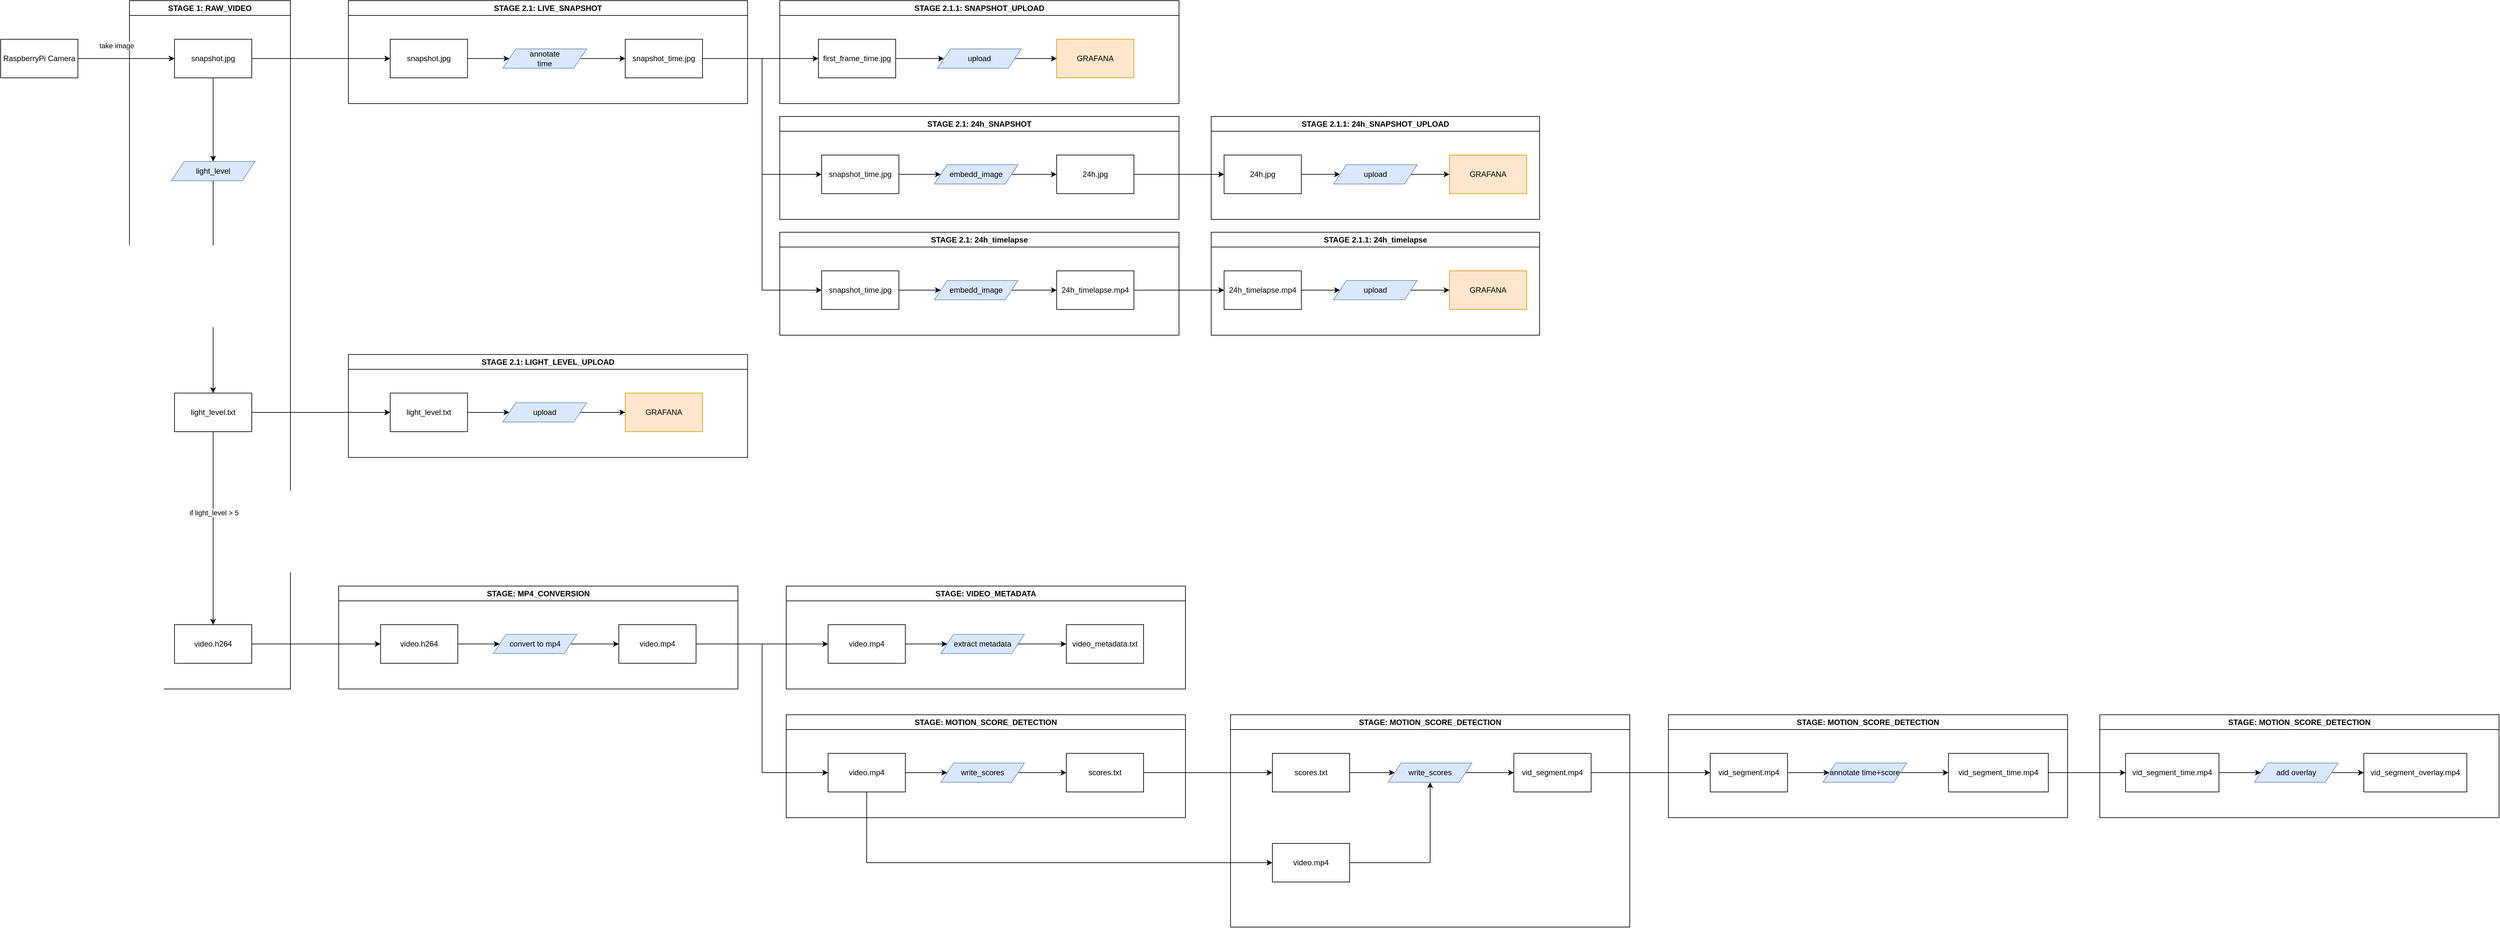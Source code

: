<mxfile version="24.4.10" type="device">
  <diagram name="Page-1" id="8P1FacYM7Q2uCN1N5VEa">
    <mxGraphModel dx="2643" dy="2080" grid="1" gridSize="10" guides="1" tooltips="1" connect="1" arrows="1" fold="1" page="1" pageScale="1" pageWidth="850" pageHeight="1100" math="0" shadow="0">
      <root>
        <mxCell id="0" />
        <mxCell id="1" parent="0" />
        <mxCell id="N1UGIlGc5cpHSTlUoLSM-12" style="edgeStyle=orthogonalEdgeStyle;rounded=0;orthogonalLoop=1;jettySize=auto;html=1;" parent="1" target="N1UGIlGc5cpHSTlUoLSM-8" edge="1">
          <mxGeometry relative="1" as="geometry">
            <mxPoint x="1040" y="520" as="sourcePoint" />
          </mxGeometry>
        </mxCell>
        <mxCell id="sunBoqktDuy5uy9g9zun-6" value="STAGE 1: RAW_VIDEO" style="swimlane;whiteSpace=wrap;html=1;" vertex="1" parent="1">
          <mxGeometry x="-210" y="-40" width="250" height="1070" as="geometry" />
        </mxCell>
        <mxCell id="sunBoqktDuy5uy9g9zun-42" style="edgeStyle=orthogonalEdgeStyle;rounded=0;orthogonalLoop=1;jettySize=auto;html=1;" edge="1" parent="sunBoqktDuy5uy9g9zun-6" source="N1UGIlGc5cpHSTlUoLSM-41" target="sunBoqktDuy5uy9g9zun-41">
          <mxGeometry relative="1" as="geometry" />
        </mxCell>
        <mxCell id="N1UGIlGc5cpHSTlUoLSM-3" value="video.h264" style="rounded=0;whiteSpace=wrap;html=1;" parent="sunBoqktDuy5uy9g9zun-6" vertex="1">
          <mxGeometry x="70" y="970" width="120" height="60" as="geometry" />
        </mxCell>
        <mxCell id="sunBoqktDuy5uy9g9zun-44" style="edgeStyle=orthogonalEdgeStyle;rounded=0;orthogonalLoop=1;jettySize=auto;html=1;" edge="1" parent="sunBoqktDuy5uy9g9zun-6" source="sunBoqktDuy5uy9g9zun-41" target="sunBoqktDuy5uy9g9zun-43">
          <mxGeometry relative="1" as="geometry" />
        </mxCell>
        <mxCell id="sunBoqktDuy5uy9g9zun-41" value="light_level" style="shape=parallelogram;perimeter=parallelogramPerimeter;whiteSpace=wrap;html=1;fixedSize=1;fillColor=#dae8fc;strokeColor=#6c8ebf;" vertex="1" parent="sunBoqktDuy5uy9g9zun-6">
          <mxGeometry x="65" y="250" width="130" height="30" as="geometry" />
        </mxCell>
        <mxCell id="sunBoqktDuy5uy9g9zun-43" value="light_level.txt" style="rounded=0;whiteSpace=wrap;html=1;" vertex="1" parent="sunBoqktDuy5uy9g9zun-6">
          <mxGeometry x="70" y="610" width="120" height="60" as="geometry" />
        </mxCell>
        <mxCell id="N1UGIlGc5cpHSTlUoLSM-1" value="RaspberryPi Camera" style="rounded=0;whiteSpace=wrap;html=1;" parent="sunBoqktDuy5uy9g9zun-6" vertex="1">
          <mxGeometry x="-200" y="60" width="120" height="60" as="geometry" />
        </mxCell>
        <mxCell id="N1UGIlGc5cpHSTlUoLSM-42" value="" style="edgeStyle=orthogonalEdgeStyle;rounded=0;orthogonalLoop=1;jettySize=auto;html=1;" parent="sunBoqktDuy5uy9g9zun-6" source="N1UGIlGc5cpHSTlUoLSM-1" target="N1UGIlGc5cpHSTlUoLSM-41" edge="1">
          <mxGeometry relative="1" as="geometry">
            <mxPoint x="320" y="220" as="targetPoint" />
            <mxPoint x="-30" y="220" as="sourcePoint" />
          </mxGeometry>
        </mxCell>
        <mxCell id="N1UGIlGc5cpHSTlUoLSM-43" value="take image" style="edgeLabel;html=1;align=center;verticalAlign=middle;resizable=0;points=[];" parent="N1UGIlGc5cpHSTlUoLSM-42" vertex="1" connectable="0">
          <mxGeometry x="-0.062" y="2" relative="1" as="geometry">
            <mxPoint x="-11" y="-18" as="offset" />
          </mxGeometry>
        </mxCell>
        <mxCell id="N1UGIlGc5cpHSTlUoLSM-41" value="snapshot.jpg" style="rounded=0;whiteSpace=wrap;html=1;" parent="sunBoqktDuy5uy9g9zun-6" vertex="1">
          <mxGeometry x="70" y="60" width="120" height="60" as="geometry" />
        </mxCell>
        <mxCell id="sunBoqktDuy5uy9g9zun-46" style="edgeStyle=orthogonalEdgeStyle;rounded=0;orthogonalLoop=1;jettySize=auto;html=1;" edge="1" parent="sunBoqktDuy5uy9g9zun-6" source="sunBoqktDuy5uy9g9zun-43" target="N1UGIlGc5cpHSTlUoLSM-3">
          <mxGeometry relative="1" as="geometry">
            <mxPoint x="130" y="270" as="sourcePoint" />
            <mxPoint x="130" y="300" as="targetPoint" />
          </mxGeometry>
        </mxCell>
        <mxCell id="sunBoqktDuy5uy9g9zun-47" value="if light_level &amp;gt; 5" style="edgeLabel;html=1;align=center;verticalAlign=middle;resizable=0;points=[];" vertex="1" connectable="0" parent="sunBoqktDuy5uy9g9zun-46">
          <mxGeometry x="-0.159" y="1" relative="1" as="geometry">
            <mxPoint as="offset" />
          </mxGeometry>
        </mxCell>
        <mxCell id="sunBoqktDuy5uy9g9zun-7" value="STAGE 2.1: LIVE_SNAPSHOT" style="swimlane;whiteSpace=wrap;html=1;" vertex="1" parent="1">
          <mxGeometry x="130" y="-40" width="620" height="160" as="geometry" />
        </mxCell>
        <mxCell id="sunBoqktDuy5uy9g9zun-9" value="snapshot.jpg" style="rounded=0;whiteSpace=wrap;html=1;" vertex="1" parent="sunBoqktDuy5uy9g9zun-7">
          <mxGeometry x="65" y="60" width="120" height="60" as="geometry" />
        </mxCell>
        <mxCell id="sunBoqktDuy5uy9g9zun-11" value="snapshot_time.jpg" style="rounded=0;whiteSpace=wrap;html=1;" vertex="1" parent="sunBoqktDuy5uy9g9zun-7">
          <mxGeometry x="430" y="60" width="120" height="60" as="geometry" />
        </mxCell>
        <mxCell id="N1UGIlGc5cpHSTlUoLSM-11" style="edgeStyle=orthogonalEdgeStyle;rounded=0;orthogonalLoop=1;jettySize=auto;html=1;" parent="sunBoqktDuy5uy9g9zun-7" source="sunBoqktDuy5uy9g9zun-22" target="sunBoqktDuy5uy9g9zun-11" edge="1">
          <mxGeometry relative="1" as="geometry" />
        </mxCell>
        <mxCell id="sunBoqktDuy5uy9g9zun-22" value="annotate&lt;br&gt;time" style="shape=parallelogram;perimeter=parallelogramPerimeter;whiteSpace=wrap;html=1;fixedSize=1;fillColor=#dae8fc;strokeColor=#6c8ebf;" vertex="1" parent="sunBoqktDuy5uy9g9zun-7">
          <mxGeometry x="240" y="75" width="130" height="30" as="geometry" />
        </mxCell>
        <mxCell id="sunBoqktDuy5uy9g9zun-30" style="edgeStyle=orthogonalEdgeStyle;rounded=0;orthogonalLoop=1;jettySize=auto;html=1;" edge="1" parent="sunBoqktDuy5uy9g9zun-7" source="sunBoqktDuy5uy9g9zun-9" target="sunBoqktDuy5uy9g9zun-22">
          <mxGeometry relative="1" as="geometry">
            <mxPoint x="370" y="100" as="sourcePoint" />
            <mxPoint x="250" y="-80" as="targetPoint" />
          </mxGeometry>
        </mxCell>
        <mxCell id="sunBoqktDuy5uy9g9zun-10" style="edgeStyle=orthogonalEdgeStyle;rounded=0;orthogonalLoop=1;jettySize=auto;html=1;entryX=0;entryY=0.5;entryDx=0;entryDy=0;" edge="1" parent="1" source="N1UGIlGc5cpHSTlUoLSM-41" target="sunBoqktDuy5uy9g9zun-9">
          <mxGeometry relative="1" as="geometry" />
        </mxCell>
        <mxCell id="sunBoqktDuy5uy9g9zun-13" value="STAGE 2.1.1: SNAPSHOT_UPLOAD" style="swimlane;whiteSpace=wrap;html=1;" vertex="1" parent="1">
          <mxGeometry x="800" y="-40" width="620" height="160" as="geometry" />
        </mxCell>
        <mxCell id="sunBoqktDuy5uy9g9zun-14" value="GRAFANA" style="rounded=0;whiteSpace=wrap;html=1;fillColor=#ffe6cc;strokeColor=#d79b00;" vertex="1" parent="sunBoqktDuy5uy9g9zun-13">
          <mxGeometry x="430" y="60" width="120" height="60" as="geometry" />
        </mxCell>
        <mxCell id="sunBoqktDuy5uy9g9zun-38" style="edgeStyle=orthogonalEdgeStyle;rounded=0;orthogonalLoop=1;jettySize=auto;html=1;" edge="1" parent="sunBoqktDuy5uy9g9zun-13" source="sunBoqktDuy5uy9g9zun-28" target="sunBoqktDuy5uy9g9zun-29">
          <mxGeometry relative="1" as="geometry" />
        </mxCell>
        <mxCell id="sunBoqktDuy5uy9g9zun-28" value="first_frame_time.jpg" style="rounded=0;whiteSpace=wrap;html=1;" vertex="1" parent="sunBoqktDuy5uy9g9zun-13">
          <mxGeometry x="60" y="60" width="120" height="60" as="geometry" />
        </mxCell>
        <mxCell id="sunBoqktDuy5uy9g9zun-39" style="edgeStyle=orthogonalEdgeStyle;rounded=0;orthogonalLoop=1;jettySize=auto;html=1;" edge="1" parent="sunBoqktDuy5uy9g9zun-13" source="sunBoqktDuy5uy9g9zun-29" target="sunBoqktDuy5uy9g9zun-14">
          <mxGeometry relative="1" as="geometry" />
        </mxCell>
        <mxCell id="sunBoqktDuy5uy9g9zun-29" value="upload" style="shape=parallelogram;perimeter=parallelogramPerimeter;whiteSpace=wrap;html=1;fixedSize=1;fillColor=#dae8fc;strokeColor=#6c8ebf;" vertex="1" parent="sunBoqktDuy5uy9g9zun-13">
          <mxGeometry x="245" y="75" width="130" height="30" as="geometry" />
        </mxCell>
        <mxCell id="sunBoqktDuy5uy9g9zun-31" style="edgeStyle=orthogonalEdgeStyle;rounded=0;orthogonalLoop=1;jettySize=auto;html=1;" edge="1" parent="1" source="sunBoqktDuy5uy9g9zun-11" target="sunBoqktDuy5uy9g9zun-28">
          <mxGeometry relative="1" as="geometry" />
        </mxCell>
        <mxCell id="sunBoqktDuy5uy9g9zun-32" value="STAGE 2.1: LIGHT_LEVEL_UPLOAD" style="swimlane;whiteSpace=wrap;html=1;" vertex="1" parent="1">
          <mxGeometry x="130" y="510" width="620" height="160" as="geometry" />
        </mxCell>
        <mxCell id="sunBoqktDuy5uy9g9zun-33" value="light_level.txt" style="rounded=0;whiteSpace=wrap;html=1;" vertex="1" parent="sunBoqktDuy5uy9g9zun-32">
          <mxGeometry x="65" y="60" width="120" height="60" as="geometry" />
        </mxCell>
        <mxCell id="sunBoqktDuy5uy9g9zun-34" value="GRAFANA" style="rounded=0;whiteSpace=wrap;html=1;fillColor=#ffe6cc;strokeColor=#d79b00;" vertex="1" parent="sunBoqktDuy5uy9g9zun-32">
          <mxGeometry x="430" y="60" width="120" height="60" as="geometry" />
        </mxCell>
        <mxCell id="sunBoqktDuy5uy9g9zun-35" style="edgeStyle=orthogonalEdgeStyle;rounded=0;orthogonalLoop=1;jettySize=auto;html=1;" edge="1" parent="sunBoqktDuy5uy9g9zun-32" source="sunBoqktDuy5uy9g9zun-36" target="sunBoqktDuy5uy9g9zun-34">
          <mxGeometry relative="1" as="geometry" />
        </mxCell>
        <mxCell id="sunBoqktDuy5uy9g9zun-36" value="upload" style="shape=parallelogram;perimeter=parallelogramPerimeter;whiteSpace=wrap;html=1;fixedSize=1;fillColor=#dae8fc;strokeColor=#6c8ebf;" vertex="1" parent="sunBoqktDuy5uy9g9zun-32">
          <mxGeometry x="240" y="75" width="130" height="30" as="geometry" />
        </mxCell>
        <mxCell id="sunBoqktDuy5uy9g9zun-37" style="edgeStyle=orthogonalEdgeStyle;rounded=0;orthogonalLoop=1;jettySize=auto;html=1;" edge="1" parent="sunBoqktDuy5uy9g9zun-32" source="sunBoqktDuy5uy9g9zun-33" target="sunBoqktDuy5uy9g9zun-36">
          <mxGeometry relative="1" as="geometry">
            <mxPoint x="370" y="100" as="sourcePoint" />
            <mxPoint x="250" y="-80" as="targetPoint" />
          </mxGeometry>
        </mxCell>
        <mxCell id="sunBoqktDuy5uy9g9zun-40" style="edgeStyle=orthogonalEdgeStyle;rounded=0;orthogonalLoop=1;jettySize=auto;html=1;entryX=0;entryY=0.5;entryDx=0;entryDy=0;" edge="1" parent="1" source="sunBoqktDuy5uy9g9zun-43" target="sunBoqktDuy5uy9g9zun-33">
          <mxGeometry relative="1" as="geometry" />
        </mxCell>
        <mxCell id="sunBoqktDuy5uy9g9zun-48" value="STAGE 2.1: 24h_SNAPSHOT" style="swimlane;whiteSpace=wrap;html=1;" vertex="1" parent="1">
          <mxGeometry x="800" y="140" width="620" height="160" as="geometry" />
        </mxCell>
        <mxCell id="sunBoqktDuy5uy9g9zun-49" value="snapshot_time.jpg" style="rounded=0;whiteSpace=wrap;html=1;" vertex="1" parent="sunBoqktDuy5uy9g9zun-48">
          <mxGeometry x="65" y="60" width="120" height="60" as="geometry" />
        </mxCell>
        <mxCell id="sunBoqktDuy5uy9g9zun-50" value="24h.jpg" style="rounded=0;whiteSpace=wrap;html=1;" vertex="1" parent="sunBoqktDuy5uy9g9zun-48">
          <mxGeometry x="430" y="60" width="120" height="60" as="geometry" />
        </mxCell>
        <mxCell id="sunBoqktDuy5uy9g9zun-51" style="edgeStyle=orthogonalEdgeStyle;rounded=0;orthogonalLoop=1;jettySize=auto;html=1;" edge="1" parent="sunBoqktDuy5uy9g9zun-48" source="sunBoqktDuy5uy9g9zun-52" target="sunBoqktDuy5uy9g9zun-50">
          <mxGeometry relative="1" as="geometry" />
        </mxCell>
        <mxCell id="sunBoqktDuy5uy9g9zun-52" value="embedd_image" style="shape=parallelogram;perimeter=parallelogramPerimeter;whiteSpace=wrap;html=1;fixedSize=1;fillColor=#dae8fc;strokeColor=#6c8ebf;" vertex="1" parent="sunBoqktDuy5uy9g9zun-48">
          <mxGeometry x="240" y="75" width="130" height="30" as="geometry" />
        </mxCell>
        <mxCell id="sunBoqktDuy5uy9g9zun-53" style="edgeStyle=orthogonalEdgeStyle;rounded=0;orthogonalLoop=1;jettySize=auto;html=1;" edge="1" parent="sunBoqktDuy5uy9g9zun-48" source="sunBoqktDuy5uy9g9zun-49" target="sunBoqktDuy5uy9g9zun-52">
          <mxGeometry relative="1" as="geometry">
            <mxPoint x="370" y="100" as="sourcePoint" />
            <mxPoint x="250" y="-80" as="targetPoint" />
          </mxGeometry>
        </mxCell>
        <mxCell id="sunBoqktDuy5uy9g9zun-54" style="edgeStyle=orthogonalEdgeStyle;rounded=0;orthogonalLoop=1;jettySize=auto;html=1;entryX=0;entryY=0.5;entryDx=0;entryDy=0;" edge="1" parent="1" source="sunBoqktDuy5uy9g9zun-11" target="sunBoqktDuy5uy9g9zun-49">
          <mxGeometry relative="1" as="geometry" />
        </mxCell>
        <mxCell id="sunBoqktDuy5uy9g9zun-55" value="STAGE 2.1.1: 24h_SNAPSHOT_UPLOAD" style="swimlane;whiteSpace=wrap;html=1;" vertex="1" parent="1">
          <mxGeometry x="1470" y="140" width="510" height="160" as="geometry" />
        </mxCell>
        <mxCell id="sunBoqktDuy5uy9g9zun-56" value="GRAFANA" style="rounded=0;whiteSpace=wrap;html=1;fillColor=#ffe6cc;strokeColor=#d79b00;" vertex="1" parent="sunBoqktDuy5uy9g9zun-55">
          <mxGeometry x="370" y="60" width="120" height="60" as="geometry" />
        </mxCell>
        <mxCell id="sunBoqktDuy5uy9g9zun-57" style="edgeStyle=orthogonalEdgeStyle;rounded=0;orthogonalLoop=1;jettySize=auto;html=1;" edge="1" parent="sunBoqktDuy5uy9g9zun-55" source="sunBoqktDuy5uy9g9zun-58" target="sunBoqktDuy5uy9g9zun-60">
          <mxGeometry relative="1" as="geometry" />
        </mxCell>
        <mxCell id="sunBoqktDuy5uy9g9zun-58" value="24h.jpg" style="rounded=0;whiteSpace=wrap;html=1;" vertex="1" parent="sunBoqktDuy5uy9g9zun-55">
          <mxGeometry x="20" y="60" width="120" height="60" as="geometry" />
        </mxCell>
        <mxCell id="sunBoqktDuy5uy9g9zun-59" style="edgeStyle=orthogonalEdgeStyle;rounded=0;orthogonalLoop=1;jettySize=auto;html=1;" edge="1" parent="sunBoqktDuy5uy9g9zun-55" source="sunBoqktDuy5uy9g9zun-60" target="sunBoqktDuy5uy9g9zun-56">
          <mxGeometry relative="1" as="geometry" />
        </mxCell>
        <mxCell id="sunBoqktDuy5uy9g9zun-60" value="upload" style="shape=parallelogram;perimeter=parallelogramPerimeter;whiteSpace=wrap;html=1;fixedSize=1;fillColor=#dae8fc;strokeColor=#6c8ebf;" vertex="1" parent="sunBoqktDuy5uy9g9zun-55">
          <mxGeometry x="190" y="75" width="130" height="30" as="geometry" />
        </mxCell>
        <mxCell id="sunBoqktDuy5uy9g9zun-61" style="edgeStyle=orthogonalEdgeStyle;rounded=0;orthogonalLoop=1;jettySize=auto;html=1;" edge="1" parent="1" source="sunBoqktDuy5uy9g9zun-50" target="sunBoqktDuy5uy9g9zun-58">
          <mxGeometry relative="1" as="geometry" />
        </mxCell>
        <mxCell id="sunBoqktDuy5uy9g9zun-62" value="STAGE 2.1: 24h_timelapse" style="swimlane;whiteSpace=wrap;html=1;" vertex="1" parent="1">
          <mxGeometry x="800" y="320" width="620" height="160" as="geometry" />
        </mxCell>
        <mxCell id="sunBoqktDuy5uy9g9zun-63" value="snapshot_time.jpg" style="rounded=0;whiteSpace=wrap;html=1;" vertex="1" parent="sunBoqktDuy5uy9g9zun-62">
          <mxGeometry x="65" y="60" width="120" height="60" as="geometry" />
        </mxCell>
        <mxCell id="sunBoqktDuy5uy9g9zun-64" value="24h_timelapse.mp4" style="rounded=0;whiteSpace=wrap;html=1;" vertex="1" parent="sunBoqktDuy5uy9g9zun-62">
          <mxGeometry x="430" y="60" width="120" height="60" as="geometry" />
        </mxCell>
        <mxCell id="sunBoqktDuy5uy9g9zun-65" style="edgeStyle=orthogonalEdgeStyle;rounded=0;orthogonalLoop=1;jettySize=auto;html=1;" edge="1" parent="sunBoqktDuy5uy9g9zun-62" source="sunBoqktDuy5uy9g9zun-66" target="sunBoqktDuy5uy9g9zun-64">
          <mxGeometry relative="1" as="geometry" />
        </mxCell>
        <mxCell id="sunBoqktDuy5uy9g9zun-66" value="embedd_image" style="shape=parallelogram;perimeter=parallelogramPerimeter;whiteSpace=wrap;html=1;fixedSize=1;fillColor=#dae8fc;strokeColor=#6c8ebf;" vertex="1" parent="sunBoqktDuy5uy9g9zun-62">
          <mxGeometry x="240" y="75" width="130" height="30" as="geometry" />
        </mxCell>
        <mxCell id="sunBoqktDuy5uy9g9zun-67" style="edgeStyle=orthogonalEdgeStyle;rounded=0;orthogonalLoop=1;jettySize=auto;html=1;" edge="1" parent="sunBoqktDuy5uy9g9zun-62" source="sunBoqktDuy5uy9g9zun-63" target="sunBoqktDuy5uy9g9zun-66">
          <mxGeometry relative="1" as="geometry">
            <mxPoint x="370" y="100" as="sourcePoint" />
            <mxPoint x="250" y="-80" as="targetPoint" />
          </mxGeometry>
        </mxCell>
        <mxCell id="sunBoqktDuy5uy9g9zun-68" style="edgeStyle=orthogonalEdgeStyle;rounded=0;orthogonalLoop=1;jettySize=auto;html=1;entryX=0;entryY=0.5;entryDx=0;entryDy=0;" edge="1" parent="1" source="sunBoqktDuy5uy9g9zun-11" target="sunBoqktDuy5uy9g9zun-63">
          <mxGeometry relative="1" as="geometry" />
        </mxCell>
        <mxCell id="sunBoqktDuy5uy9g9zun-69" value="STAGE 2.1.1: 24h_timelapse" style="swimlane;whiteSpace=wrap;html=1;" vertex="1" parent="1">
          <mxGeometry x="1470" y="320" width="510" height="160" as="geometry" />
        </mxCell>
        <mxCell id="sunBoqktDuy5uy9g9zun-70" value="GRAFANA" style="rounded=0;whiteSpace=wrap;html=1;fillColor=#ffe6cc;strokeColor=#d79b00;" vertex="1" parent="sunBoqktDuy5uy9g9zun-69">
          <mxGeometry x="370" y="60" width="120" height="60" as="geometry" />
        </mxCell>
        <mxCell id="sunBoqktDuy5uy9g9zun-71" style="edgeStyle=orthogonalEdgeStyle;rounded=0;orthogonalLoop=1;jettySize=auto;html=1;" edge="1" parent="sunBoqktDuy5uy9g9zun-69" source="sunBoqktDuy5uy9g9zun-72" target="sunBoqktDuy5uy9g9zun-74">
          <mxGeometry relative="1" as="geometry" />
        </mxCell>
        <mxCell id="sunBoqktDuy5uy9g9zun-72" value="24h_timelapse.mp4" style="rounded=0;whiteSpace=wrap;html=1;" vertex="1" parent="sunBoqktDuy5uy9g9zun-69">
          <mxGeometry x="20" y="60" width="120" height="60" as="geometry" />
        </mxCell>
        <mxCell id="sunBoqktDuy5uy9g9zun-73" style="edgeStyle=orthogonalEdgeStyle;rounded=0;orthogonalLoop=1;jettySize=auto;html=1;" edge="1" parent="sunBoqktDuy5uy9g9zun-69" source="sunBoqktDuy5uy9g9zun-74" target="sunBoqktDuy5uy9g9zun-70">
          <mxGeometry relative="1" as="geometry" />
        </mxCell>
        <mxCell id="sunBoqktDuy5uy9g9zun-74" value="upload" style="shape=parallelogram;perimeter=parallelogramPerimeter;whiteSpace=wrap;html=1;fixedSize=1;fillColor=#dae8fc;strokeColor=#6c8ebf;" vertex="1" parent="sunBoqktDuy5uy9g9zun-69">
          <mxGeometry x="190" y="75" width="130" height="30" as="geometry" />
        </mxCell>
        <mxCell id="sunBoqktDuy5uy9g9zun-75" style="edgeStyle=orthogonalEdgeStyle;rounded=0;orthogonalLoop=1;jettySize=auto;html=1;" edge="1" parent="1" source="sunBoqktDuy5uy9g9zun-64" target="sunBoqktDuy5uy9g9zun-72">
          <mxGeometry relative="1" as="geometry" />
        </mxCell>
        <mxCell id="sunBoqktDuy5uy9g9zun-76" value="STAGE: MP4_CONVERSION" style="swimlane;whiteSpace=wrap;html=1;" vertex="1" parent="1">
          <mxGeometry x="115" y="870" width="620" height="160" as="geometry" />
        </mxCell>
        <mxCell id="sunBoqktDuy5uy9g9zun-77" value="video.h264" style="rounded=0;whiteSpace=wrap;html=1;" vertex="1" parent="sunBoqktDuy5uy9g9zun-76">
          <mxGeometry x="65" y="60" width="120" height="60" as="geometry" />
        </mxCell>
        <mxCell id="sunBoqktDuy5uy9g9zun-79" style="edgeStyle=orthogonalEdgeStyle;rounded=0;orthogonalLoop=1;jettySize=auto;html=1;" edge="1" parent="sunBoqktDuy5uy9g9zun-76" source="sunBoqktDuy5uy9g9zun-80" target="sunBoqktDuy5uy9g9zun-83">
          <mxGeometry relative="1" as="geometry">
            <mxPoint x="430" y="90" as="targetPoint" />
          </mxGeometry>
        </mxCell>
        <mxCell id="sunBoqktDuy5uy9g9zun-80" value="convert to mp4" style="shape=parallelogram;perimeter=parallelogramPerimeter;whiteSpace=wrap;html=1;fixedSize=1;fillColor=#dae8fc;strokeColor=#6c8ebf;" vertex="1" parent="sunBoqktDuy5uy9g9zun-76">
          <mxGeometry x="240" y="75" width="130" height="30" as="geometry" />
        </mxCell>
        <mxCell id="sunBoqktDuy5uy9g9zun-81" style="edgeStyle=orthogonalEdgeStyle;rounded=0;orthogonalLoop=1;jettySize=auto;html=1;" edge="1" parent="sunBoqktDuy5uy9g9zun-76" source="sunBoqktDuy5uy9g9zun-77" target="sunBoqktDuy5uy9g9zun-80">
          <mxGeometry relative="1" as="geometry">
            <mxPoint x="370" y="100" as="sourcePoint" />
            <mxPoint x="250" y="-80" as="targetPoint" />
          </mxGeometry>
        </mxCell>
        <mxCell id="sunBoqktDuy5uy9g9zun-83" value="video.mp4" style="rounded=0;whiteSpace=wrap;html=1;" vertex="1" parent="sunBoqktDuy5uy9g9zun-76">
          <mxGeometry x="435" y="60" width="120" height="60" as="geometry" />
        </mxCell>
        <mxCell id="sunBoqktDuy5uy9g9zun-82" style="edgeStyle=orthogonalEdgeStyle;rounded=0;orthogonalLoop=1;jettySize=auto;html=1;" edge="1" parent="1" source="N1UGIlGc5cpHSTlUoLSM-3" target="sunBoqktDuy5uy9g9zun-77">
          <mxGeometry relative="1" as="geometry" />
        </mxCell>
        <mxCell id="sunBoqktDuy5uy9g9zun-84" value="STAGE: VIDEO_METADATA" style="swimlane;whiteSpace=wrap;html=1;" vertex="1" parent="1">
          <mxGeometry x="810" y="870" width="620" height="160" as="geometry" />
        </mxCell>
        <mxCell id="sunBoqktDuy5uy9g9zun-85" value="video.mp4" style="rounded=0;whiteSpace=wrap;html=1;" vertex="1" parent="sunBoqktDuy5uy9g9zun-84">
          <mxGeometry x="65" y="60" width="120" height="60" as="geometry" />
        </mxCell>
        <mxCell id="sunBoqktDuy5uy9g9zun-86" style="edgeStyle=orthogonalEdgeStyle;rounded=0;orthogonalLoop=1;jettySize=auto;html=1;" edge="1" parent="sunBoqktDuy5uy9g9zun-84" source="sunBoqktDuy5uy9g9zun-87" target="sunBoqktDuy5uy9g9zun-89">
          <mxGeometry relative="1" as="geometry">
            <mxPoint x="430" y="90" as="targetPoint" />
          </mxGeometry>
        </mxCell>
        <mxCell id="sunBoqktDuy5uy9g9zun-87" value="extract metadata" style="shape=parallelogram;perimeter=parallelogramPerimeter;whiteSpace=wrap;html=1;fixedSize=1;fillColor=#dae8fc;strokeColor=#6c8ebf;" vertex="1" parent="sunBoqktDuy5uy9g9zun-84">
          <mxGeometry x="240" y="75" width="130" height="30" as="geometry" />
        </mxCell>
        <mxCell id="sunBoqktDuy5uy9g9zun-88" style="edgeStyle=orthogonalEdgeStyle;rounded=0;orthogonalLoop=1;jettySize=auto;html=1;" edge="1" parent="sunBoqktDuy5uy9g9zun-84" source="sunBoqktDuy5uy9g9zun-85" target="sunBoqktDuy5uy9g9zun-87">
          <mxGeometry relative="1" as="geometry">
            <mxPoint x="370" y="100" as="sourcePoint" />
            <mxPoint x="250" y="-80" as="targetPoint" />
          </mxGeometry>
        </mxCell>
        <mxCell id="sunBoqktDuy5uy9g9zun-89" value="video_metadata.txt" style="rounded=0;whiteSpace=wrap;html=1;" vertex="1" parent="sunBoqktDuy5uy9g9zun-84">
          <mxGeometry x="435" y="60" width="120" height="60" as="geometry" />
        </mxCell>
        <mxCell id="sunBoqktDuy5uy9g9zun-90" style="edgeStyle=orthogonalEdgeStyle;rounded=0;orthogonalLoop=1;jettySize=auto;html=1;" edge="1" parent="1" source="sunBoqktDuy5uy9g9zun-83" target="sunBoqktDuy5uy9g9zun-85">
          <mxGeometry relative="1" as="geometry" />
        </mxCell>
        <mxCell id="sunBoqktDuy5uy9g9zun-91" value="STAGE: MOTION_SCORE_DETECTION" style="swimlane;whiteSpace=wrap;html=1;" vertex="1" parent="1">
          <mxGeometry x="810" y="1070" width="620" height="160" as="geometry" />
        </mxCell>
        <mxCell id="sunBoqktDuy5uy9g9zun-92" value="video.mp4" style="rounded=0;whiteSpace=wrap;html=1;" vertex="1" parent="sunBoqktDuy5uy9g9zun-91">
          <mxGeometry x="65" y="60" width="120" height="60" as="geometry" />
        </mxCell>
        <mxCell id="sunBoqktDuy5uy9g9zun-93" style="edgeStyle=orthogonalEdgeStyle;rounded=0;orthogonalLoop=1;jettySize=auto;html=1;" edge="1" parent="sunBoqktDuy5uy9g9zun-91" source="sunBoqktDuy5uy9g9zun-94" target="sunBoqktDuy5uy9g9zun-96">
          <mxGeometry relative="1" as="geometry">
            <mxPoint x="430" y="90" as="targetPoint" />
          </mxGeometry>
        </mxCell>
        <mxCell id="sunBoqktDuy5uy9g9zun-94" value="write_scores" style="shape=parallelogram;perimeter=parallelogramPerimeter;whiteSpace=wrap;html=1;fixedSize=1;fillColor=#dae8fc;strokeColor=#6c8ebf;" vertex="1" parent="sunBoqktDuy5uy9g9zun-91">
          <mxGeometry x="240" y="75" width="130" height="30" as="geometry" />
        </mxCell>
        <mxCell id="sunBoqktDuy5uy9g9zun-95" style="edgeStyle=orthogonalEdgeStyle;rounded=0;orthogonalLoop=1;jettySize=auto;html=1;" edge="1" parent="sunBoqktDuy5uy9g9zun-91" source="sunBoqktDuy5uy9g9zun-92" target="sunBoqktDuy5uy9g9zun-94">
          <mxGeometry relative="1" as="geometry">
            <mxPoint x="370" y="100" as="sourcePoint" />
            <mxPoint x="250" y="-80" as="targetPoint" />
          </mxGeometry>
        </mxCell>
        <mxCell id="sunBoqktDuy5uy9g9zun-96" value="scores.txt" style="rounded=0;whiteSpace=wrap;html=1;" vertex="1" parent="sunBoqktDuy5uy9g9zun-91">
          <mxGeometry x="435" y="60" width="120" height="60" as="geometry" />
        </mxCell>
        <mxCell id="sunBoqktDuy5uy9g9zun-98" style="edgeStyle=orthogonalEdgeStyle;rounded=0;orthogonalLoop=1;jettySize=auto;html=1;entryX=0;entryY=0.5;entryDx=0;entryDy=0;" edge="1" parent="1" source="sunBoqktDuy5uy9g9zun-83" target="sunBoqktDuy5uy9g9zun-92">
          <mxGeometry relative="1" as="geometry" />
        </mxCell>
        <mxCell id="sunBoqktDuy5uy9g9zun-99" value="STAGE: MOTION_SCORE_DETECTION" style="swimlane;whiteSpace=wrap;html=1;" vertex="1" parent="1">
          <mxGeometry x="1500" y="1070" width="620" height="330" as="geometry" />
        </mxCell>
        <mxCell id="sunBoqktDuy5uy9g9zun-100" value="scores.txt" style="rounded=0;whiteSpace=wrap;html=1;" vertex="1" parent="sunBoqktDuy5uy9g9zun-99">
          <mxGeometry x="65" y="60" width="120" height="60" as="geometry" />
        </mxCell>
        <mxCell id="sunBoqktDuy5uy9g9zun-101" style="edgeStyle=orthogonalEdgeStyle;rounded=0;orthogonalLoop=1;jettySize=auto;html=1;" edge="1" parent="sunBoqktDuy5uy9g9zun-99" source="sunBoqktDuy5uy9g9zun-102" target="sunBoqktDuy5uy9g9zun-104">
          <mxGeometry relative="1" as="geometry">
            <mxPoint x="430" y="90" as="targetPoint" />
          </mxGeometry>
        </mxCell>
        <mxCell id="sunBoqktDuy5uy9g9zun-102" value="write_scores" style="shape=parallelogram;perimeter=parallelogramPerimeter;whiteSpace=wrap;html=1;fixedSize=1;fillColor=#dae8fc;strokeColor=#6c8ebf;" vertex="1" parent="sunBoqktDuy5uy9g9zun-99">
          <mxGeometry x="245" y="75" width="130" height="30" as="geometry" />
        </mxCell>
        <mxCell id="sunBoqktDuy5uy9g9zun-103" style="edgeStyle=orthogonalEdgeStyle;rounded=0;orthogonalLoop=1;jettySize=auto;html=1;" edge="1" parent="sunBoqktDuy5uy9g9zun-99" source="sunBoqktDuy5uy9g9zun-100" target="sunBoqktDuy5uy9g9zun-102">
          <mxGeometry relative="1" as="geometry">
            <mxPoint x="370" y="100" as="sourcePoint" />
            <mxPoint x="250" y="-80" as="targetPoint" />
          </mxGeometry>
        </mxCell>
        <mxCell id="sunBoqktDuy5uy9g9zun-104" value="vid_segment.mp4" style="rounded=0;whiteSpace=wrap;html=1;" vertex="1" parent="sunBoqktDuy5uy9g9zun-99">
          <mxGeometry x="440" y="60" width="120" height="60" as="geometry" />
        </mxCell>
        <mxCell id="sunBoqktDuy5uy9g9zun-108" style="edgeStyle=orthogonalEdgeStyle;rounded=0;orthogonalLoop=1;jettySize=auto;html=1;" edge="1" parent="sunBoqktDuy5uy9g9zun-99" source="sunBoqktDuy5uy9g9zun-106" target="sunBoqktDuy5uy9g9zun-102">
          <mxGeometry relative="1" as="geometry" />
        </mxCell>
        <mxCell id="sunBoqktDuy5uy9g9zun-106" value="video.mp4" style="rounded=0;whiteSpace=wrap;html=1;" vertex="1" parent="sunBoqktDuy5uy9g9zun-99">
          <mxGeometry x="65" y="200" width="120" height="60" as="geometry" />
        </mxCell>
        <mxCell id="sunBoqktDuy5uy9g9zun-105" style="edgeStyle=orthogonalEdgeStyle;rounded=0;orthogonalLoop=1;jettySize=auto;html=1;entryX=0;entryY=0.5;entryDx=0;entryDy=0;exitX=0.5;exitY=1;exitDx=0;exitDy=0;" edge="1" parent="1" source="sunBoqktDuy5uy9g9zun-92" target="sunBoqktDuy5uy9g9zun-106">
          <mxGeometry relative="1" as="geometry" />
        </mxCell>
        <mxCell id="sunBoqktDuy5uy9g9zun-107" style="edgeStyle=orthogonalEdgeStyle;rounded=0;orthogonalLoop=1;jettySize=auto;html=1;" edge="1" parent="1" source="sunBoqktDuy5uy9g9zun-96" target="sunBoqktDuy5uy9g9zun-100">
          <mxGeometry relative="1" as="geometry" />
        </mxCell>
        <mxCell id="sunBoqktDuy5uy9g9zun-117" value="STAGE: MOTION_SCORE_DETECTION" style="swimlane;whiteSpace=wrap;html=1;" vertex="1" parent="1">
          <mxGeometry x="2180" y="1070" width="620" height="160" as="geometry" />
        </mxCell>
        <mxCell id="sunBoqktDuy5uy9g9zun-118" value="vid_segment.mp4" style="rounded=0;whiteSpace=wrap;html=1;" vertex="1" parent="sunBoqktDuy5uy9g9zun-117">
          <mxGeometry x="65" y="60" width="120" height="60" as="geometry" />
        </mxCell>
        <mxCell id="sunBoqktDuy5uy9g9zun-119" style="edgeStyle=orthogonalEdgeStyle;rounded=0;orthogonalLoop=1;jettySize=auto;html=1;" edge="1" parent="sunBoqktDuy5uy9g9zun-117" source="sunBoqktDuy5uy9g9zun-120" target="sunBoqktDuy5uy9g9zun-122">
          <mxGeometry relative="1" as="geometry">
            <mxPoint x="430" y="90" as="targetPoint" />
          </mxGeometry>
        </mxCell>
        <mxCell id="sunBoqktDuy5uy9g9zun-120" value="annotate time+score" style="shape=parallelogram;perimeter=parallelogramPerimeter;whiteSpace=wrap;html=1;fixedSize=1;fillColor=#dae8fc;strokeColor=#6c8ebf;" vertex="1" parent="sunBoqktDuy5uy9g9zun-117">
          <mxGeometry x="240" y="75" width="130" height="30" as="geometry" />
        </mxCell>
        <mxCell id="sunBoqktDuy5uy9g9zun-121" style="edgeStyle=orthogonalEdgeStyle;rounded=0;orthogonalLoop=1;jettySize=auto;html=1;" edge="1" parent="sunBoqktDuy5uy9g9zun-117" source="sunBoqktDuy5uy9g9zun-118" target="sunBoqktDuy5uy9g9zun-120">
          <mxGeometry relative="1" as="geometry">
            <mxPoint x="370" y="100" as="sourcePoint" />
            <mxPoint x="250" y="-80" as="targetPoint" />
          </mxGeometry>
        </mxCell>
        <mxCell id="sunBoqktDuy5uy9g9zun-122" value="vid_segment_time.mp4" style="rounded=0;whiteSpace=wrap;html=1;" vertex="1" parent="sunBoqktDuy5uy9g9zun-117">
          <mxGeometry x="435" y="60" width="155" height="60" as="geometry" />
        </mxCell>
        <mxCell id="sunBoqktDuy5uy9g9zun-123" style="edgeStyle=orthogonalEdgeStyle;rounded=0;orthogonalLoop=1;jettySize=auto;html=1;" edge="1" parent="1" source="sunBoqktDuy5uy9g9zun-104" target="sunBoqktDuy5uy9g9zun-118">
          <mxGeometry relative="1" as="geometry" />
        </mxCell>
        <mxCell id="sunBoqktDuy5uy9g9zun-124" value="STAGE: MOTION_SCORE_DETECTION" style="swimlane;whiteSpace=wrap;html=1;" vertex="1" parent="1">
          <mxGeometry x="2850" y="1070" width="620" height="160" as="geometry" />
        </mxCell>
        <mxCell id="sunBoqktDuy5uy9g9zun-125" value="vid_segment_time.mp4" style="rounded=0;whiteSpace=wrap;html=1;" vertex="1" parent="sunBoqktDuy5uy9g9zun-124">
          <mxGeometry x="40" y="60" width="145" height="60" as="geometry" />
        </mxCell>
        <mxCell id="sunBoqktDuy5uy9g9zun-126" style="edgeStyle=orthogonalEdgeStyle;rounded=0;orthogonalLoop=1;jettySize=auto;html=1;" edge="1" parent="sunBoqktDuy5uy9g9zun-124" source="sunBoqktDuy5uy9g9zun-127" target="sunBoqktDuy5uy9g9zun-129">
          <mxGeometry relative="1" as="geometry">
            <mxPoint x="430" y="90" as="targetPoint" />
          </mxGeometry>
        </mxCell>
        <mxCell id="sunBoqktDuy5uy9g9zun-127" value="add overlay" style="shape=parallelogram;perimeter=parallelogramPerimeter;whiteSpace=wrap;html=1;fixedSize=1;fillColor=#dae8fc;strokeColor=#6c8ebf;" vertex="1" parent="sunBoqktDuy5uy9g9zun-124">
          <mxGeometry x="240" y="75" width="130" height="30" as="geometry" />
        </mxCell>
        <mxCell id="sunBoqktDuy5uy9g9zun-128" style="edgeStyle=orthogonalEdgeStyle;rounded=0;orthogonalLoop=1;jettySize=auto;html=1;" edge="1" parent="sunBoqktDuy5uy9g9zun-124" source="sunBoqktDuy5uy9g9zun-125" target="sunBoqktDuy5uy9g9zun-127">
          <mxGeometry relative="1" as="geometry">
            <mxPoint x="370" y="100" as="sourcePoint" />
            <mxPoint x="250" y="-80" as="targetPoint" />
          </mxGeometry>
        </mxCell>
        <mxCell id="sunBoqktDuy5uy9g9zun-129" value="vid_segment_overlay.mp4" style="rounded=0;whiteSpace=wrap;html=1;" vertex="1" parent="sunBoqktDuy5uy9g9zun-124">
          <mxGeometry x="410" y="60" width="160" height="60" as="geometry" />
        </mxCell>
        <mxCell id="sunBoqktDuy5uy9g9zun-130" style="edgeStyle=orthogonalEdgeStyle;rounded=0;orthogonalLoop=1;jettySize=auto;html=1;" edge="1" parent="1" source="sunBoqktDuy5uy9g9zun-122" target="sunBoqktDuy5uy9g9zun-125">
          <mxGeometry relative="1" as="geometry" />
        </mxCell>
      </root>
    </mxGraphModel>
  </diagram>
</mxfile>
